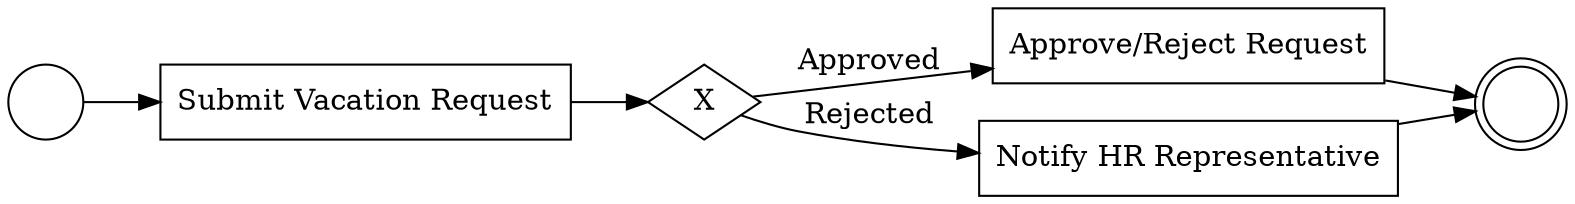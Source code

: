 

digraph G {
  rankdir=LR;
  start_1[shape=circle label=""];
  task_1[shape=rectangle label="Submit Vacation Request"];
  task_2[shape=rectangle label="Approve/Reject Request"];
  task_3[shape=rectangle label="Notify HR Representative"];
  end_1[shape=doublecircle label=""];
  seg_1[shape=diamond label="X"];
  start_1 -> task_1;
  task_1 -> seg_1;
  seg_1 -> task_2[label="Approved"];
  seg_1 -> task_3[label="Rejected"];
  task_2 -> end_1;
  task_3 -> end_1;
}